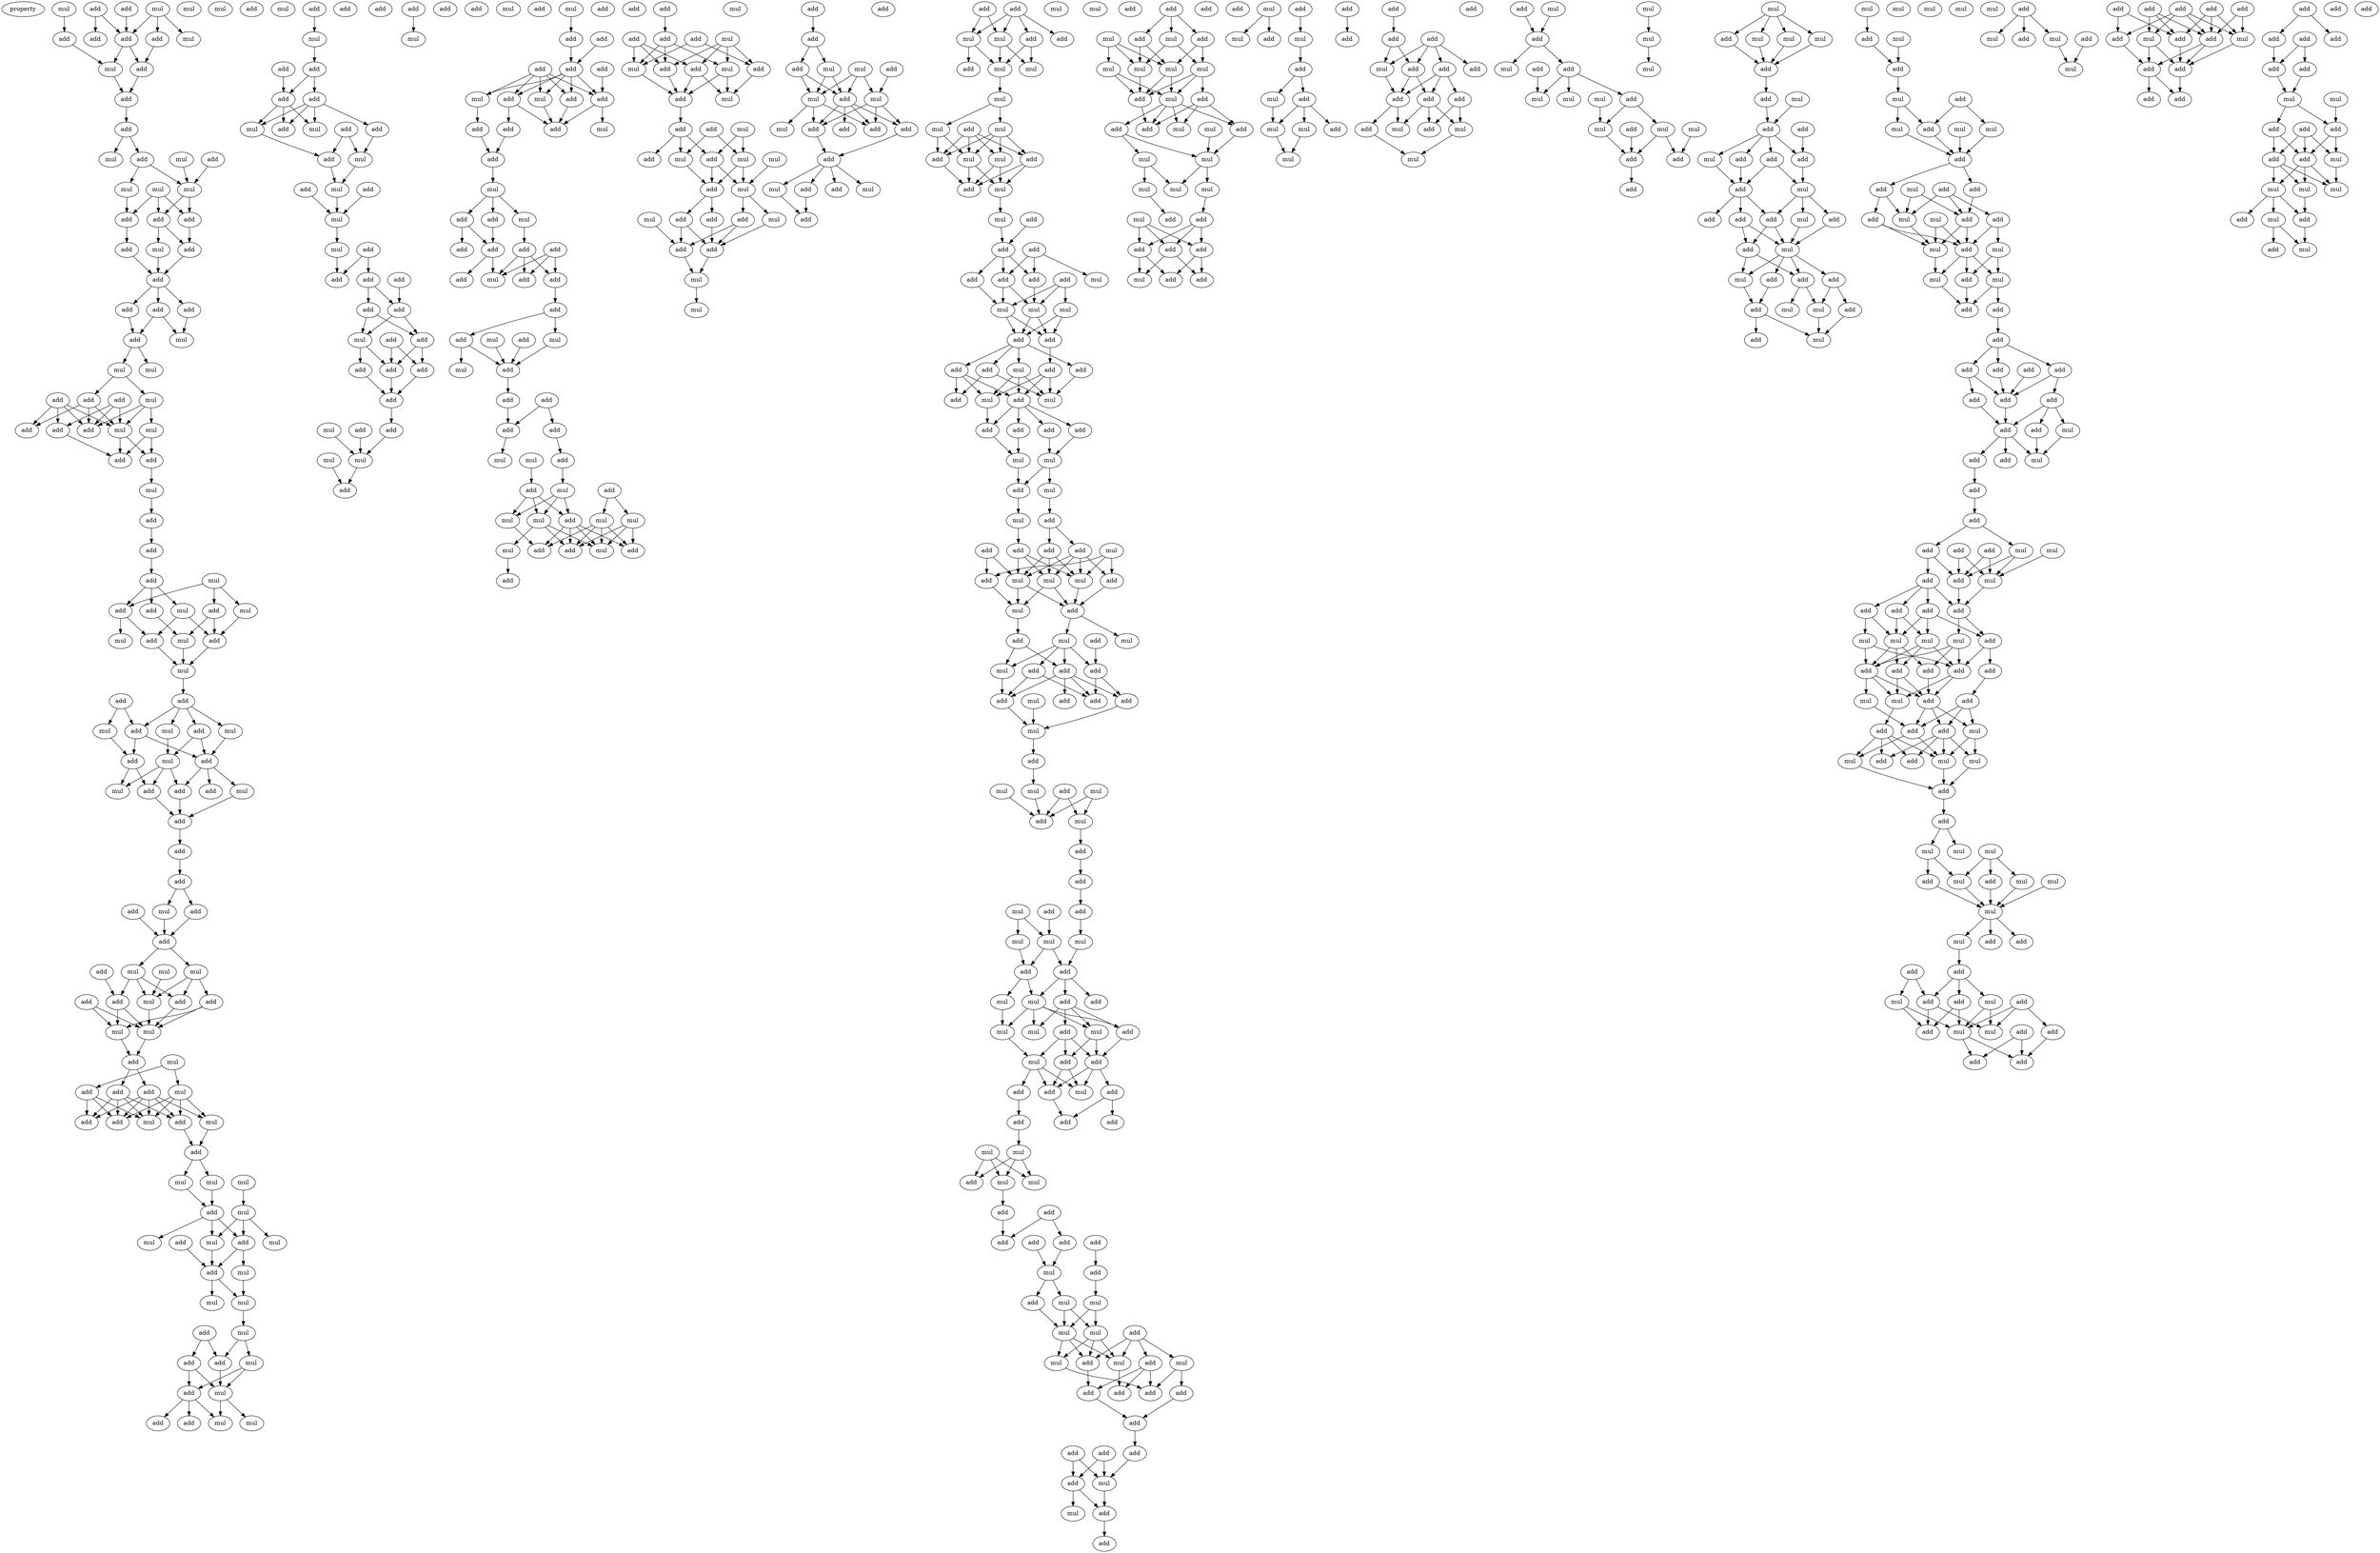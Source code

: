 digraph {
    node [fontcolor=black]
    property [mul=2,lf=1.8]
    0 [ label = mul ];
    1 [ label = add ];
    2 [ label = mul ];
    3 [ label = add ];
    4 [ label = add ];
    5 [ label = add ];
    6 [ label = mul ];
    7 [ label = add ];
    8 [ label = add ];
    9 [ label = mul ];
    10 [ label = add ];
    11 [ label = add ];
    12 [ label = add ];
    13 [ label = mul ];
    14 [ label = add ];
    15 [ label = mul ];
    16 [ label = add ];
    17 [ label = mul ];
    18 [ label = mul ];
    19 [ label = mul ];
    20 [ label = add ];
    21 [ label = add ];
    22 [ label = add ];
    23 [ label = add ];
    24 [ label = mul ];
    25 [ label = add ];
    26 [ label = add ];
    27 [ label = add ];
    28 [ label = add ];
    29 [ label = add ];
    30 [ label = mul ];
    31 [ label = add ];
    32 [ label = mul ];
    33 [ label = mul ];
    34 [ label = add ];
    35 [ label = add ];
    36 [ label = add ];
    37 [ label = mul ];
    38 [ label = mul ];
    39 [ label = add ];
    40 [ label = add ];
    41 [ label = add ];
    42 [ label = mul ];
    43 [ label = add ];
    44 [ label = add ];
    45 [ label = mul ];
    46 [ label = add ];
    47 [ label = mul ];
    48 [ label = add ];
    49 [ label = mul ];
    50 [ label = add ];
    51 [ label = add ];
    52 [ label = mul ];
    53 [ label = add ];
    54 [ label = mul ];
    55 [ label = add ];
    56 [ label = add ];
    57 [ label = mul ];
    58 [ label = mul ];
    59 [ label = add ];
    60 [ label = mul ];
    61 [ label = add ];
    62 [ label = add ];
    63 [ label = mul ];
    64 [ label = add ];
    65 [ label = mul ];
    66 [ label = add ];
    67 [ label = mul ];
    68 [ label = add ];
    69 [ label = add ];
    70 [ label = mul ];
    71 [ label = add ];
    72 [ label = add ];
    73 [ label = add ];
    74 [ label = mul ];
    75 [ label = mul ];
    76 [ label = add ];
    77 [ label = add ];
    78 [ label = mul ];
    79 [ label = add ];
    80 [ label = add ];
    81 [ label = mul ];
    82 [ label = add ];
    83 [ label = add ];
    84 [ label = add ];
    85 [ label = mul ];
    86 [ label = mul ];
    87 [ label = mul ];
    88 [ label = mul ];
    89 [ label = add ];
    90 [ label = mul ];
    91 [ label = add ];
    92 [ label = add ];
    93 [ label = add ];
    94 [ label = add ];
    95 [ label = mul ];
    96 [ label = mul ];
    97 [ label = add ];
    98 [ label = mul ];
    99 [ label = mul ];
    100 [ label = add ];
    101 [ label = add ];
    102 [ label = add ];
    103 [ label = mul ];
    104 [ label = add ];
    105 [ label = add ];
    106 [ label = mul ];
    107 [ label = add ];
    108 [ label = add ];
    109 [ label = mul ];
    110 [ label = mul ];
    111 [ label = mul ];
    112 [ label = add ];
    113 [ label = mul ];
    114 [ label = mul ];
    115 [ label = add ];
    116 [ label = mul ];
    117 [ label = mul ];
    118 [ label = add ];
    119 [ label = mul ];
    120 [ label = add ];
    121 [ label = mul ];
    122 [ label = mul ];
    123 [ label = add ];
    124 [ label = mul ];
    125 [ label = add ];
    126 [ label = mul ];
    127 [ label = add ];
    128 [ label = add ];
    129 [ label = mul ];
    130 [ label = add ];
    131 [ label = add ];
    132 [ label = mul ];
    133 [ label = mul ];
    134 [ label = add ];
    135 [ label = mul ];
    136 [ label = add ];
    137 [ label = add ];
    138 [ label = add ];
    139 [ label = add ];
    140 [ label = add ];
    141 [ label = mul ];
    142 [ label = add ];
    143 [ label = add ];
    144 [ label = add ];
    145 [ label = mul ];
    146 [ label = mul ];
    147 [ label = add ];
    148 [ label = add ];
    149 [ label = mul ];
    150 [ label = add ];
    151 [ label = add ];
    152 [ label = mul ];
    153 [ label = add ];
    154 [ label = add ];
    155 [ label = mul ];
    156 [ label = add ];
    157 [ label = mul ];
    158 [ label = add ];
    159 [ label = add ];
    160 [ label = add ];
    161 [ label = add ];
    162 [ label = add ];
    163 [ label = mul ];
    164 [ label = add ];
    165 [ label = add ];
    166 [ label = add ];
    167 [ label = add ];
    168 [ label = add ];
    169 [ label = add ];
    170 [ label = add ];
    171 [ label = mul ];
    172 [ label = mul ];
    173 [ label = add ];
    174 [ label = add ];
    175 [ label = mul ];
    176 [ label = mul ];
    177 [ label = add ];
    178 [ label = add ];
    179 [ label = mul ];
    180 [ label = add ];
    181 [ label = add ];
    182 [ label = add ];
    183 [ label = add ];
    184 [ label = add ];
    185 [ label = add ];
    186 [ label = mul ];
    187 [ label = mul ];
    188 [ label = add ];
    189 [ label = add ];
    190 [ label = add ];
    191 [ label = mul ];
    192 [ label = add ];
    193 [ label = add ];
    194 [ label = add ];
    195 [ label = add ];
    196 [ label = mul ];
    197 [ label = add ];
    198 [ label = mul ];
    199 [ label = add ];
    200 [ label = add ];
    201 [ label = add ];
    202 [ label = add ];
    203 [ label = add ];
    204 [ label = add ];
    205 [ label = add ];
    206 [ label = mul ];
    207 [ label = add ];
    208 [ label = add ];
    209 [ label = mul ];
    210 [ label = add ];
    211 [ label = add ];
    212 [ label = add ];
    213 [ label = mul ];
    214 [ label = mul ];
    215 [ label = add ];
    216 [ label = add ];
    217 [ label = add ];
    218 [ label = add ];
    219 [ label = add ];
    220 [ label = add ];
    221 [ label = mul ];
    222 [ label = mul ];
    223 [ label = mul ];
    224 [ label = add ];
    225 [ label = add ];
    226 [ label = mul ];
    227 [ label = mul ];
    228 [ label = mul ];
    229 [ label = add ];
    230 [ label = mul ];
    231 [ label = add ];
    232 [ label = mul ];
    233 [ label = add ];
    234 [ label = add ];
    235 [ label = mul ];
    236 [ label = add ];
    237 [ label = add ];
    238 [ label = add ];
    239 [ label = add ];
    240 [ label = mul ];
    241 [ label = add ];
    242 [ label = add ];
    243 [ label = mul ];
    244 [ label = add ];
    245 [ label = add ];
    246 [ label = mul ];
    247 [ label = add ];
    248 [ label = mul ];
    249 [ label = mul ];
    250 [ label = add ];
    251 [ label = add ];
    252 [ label = add ];
    253 [ label = mul ];
    254 [ label = mul ];
    255 [ label = mul ];
    256 [ label = add ];
    257 [ label = add ];
    258 [ label = mul ];
    259 [ label = add ];
    260 [ label = mul ];
    261 [ label = add ];
    262 [ label = add ];
    263 [ label = mul ];
    264 [ label = add ];
    265 [ label = add ];
    266 [ label = mul ];
    267 [ label = mul ];
    268 [ label = mul ];
    269 [ label = add ];
    270 [ label = add ];
    271 [ label = add ];
    272 [ label = add ];
    273 [ label = mul ];
    274 [ label = mul ];
    275 [ label = add ];
    276 [ label = mul ];
    277 [ label = mul ];
    278 [ label = mul ];
    279 [ label = add ];
    280 [ label = add ];
    281 [ label = add ];
    282 [ label = add ];
    283 [ label = add ];
    284 [ label = mul ];
    285 [ label = add ];
    286 [ label = add ];
    287 [ label = add ];
    288 [ label = mul ];
    289 [ label = add ];
    290 [ label = add ];
    291 [ label = add ];
    292 [ label = mul ];
    293 [ label = mul ];
    294 [ label = add ];
    295 [ label = add ];
    296 [ label = mul ];
    297 [ label = mul ];
    298 [ label = add ];
    299 [ label = mul ];
    300 [ label = mul ];
    301 [ label = mul ];
    302 [ label = add ];
    303 [ label = mul ];
    304 [ label = add ];
    305 [ label = mul ];
    306 [ label = add ];
    307 [ label = mul ];
    308 [ label = mul ];
    309 [ label = add ];
    310 [ label = mul ];
    311 [ label = add ];
    312 [ label = add ];
    313 [ label = add ];
    314 [ label = mul ];
    315 [ label = add ];
    316 [ label = add ];
    317 [ label = add ];
    318 [ label = add ];
    319 [ label = mul ];
    320 [ label = mul ];
    321 [ label = mul ];
    322 [ label = add ];
    323 [ label = add ];
    324 [ label = add ];
    325 [ label = mul ];
    326 [ label = add ];
    327 [ label = add ];
    328 [ label = add ];
    329 [ label = mul ];
    330 [ label = mul ];
    331 [ label = add ];
    332 [ label = add ];
    333 [ label = add ];
    334 [ label = add ];
    335 [ label = add ];
    336 [ label = add ];
    337 [ label = mul ];
    338 [ label = mul ];
    339 [ label = add ];
    340 [ label = mul ];
    341 [ label = mul ];
    342 [ label = add ];
    343 [ label = add ];
    344 [ label = add ];
    345 [ label = mul ];
    346 [ label = add ];
    347 [ label = add ];
    348 [ label = mul ];
    349 [ label = add ];
    350 [ label = mul ];
    351 [ label = add ];
    352 [ label = mul ];
    353 [ label = mul ];
    354 [ label = add ];
    355 [ label = mul ];
    356 [ label = add ];
    357 [ label = add ];
    358 [ label = mul ];
    359 [ label = mul ];
    360 [ label = add ];
    361 [ label = add ];
    362 [ label = add ];
    363 [ label = add ];
    364 [ label = mul ];
    365 [ label = add ];
    366 [ label = add ];
    367 [ label = add ];
    368 [ label = mul ];
    369 [ label = add ];
    370 [ label = mul ];
    371 [ label = add ];
    372 [ label = mul ];
    373 [ label = mul ];
    374 [ label = mul ];
    375 [ label = mul ];
    376 [ label = add ];
    377 [ label = add ];
    378 [ label = add ];
    379 [ label = add ];
    380 [ label = mul ];
    381 [ label = add ];
    382 [ label = mul ];
    383 [ label = mul ];
    384 [ label = mul ];
    385 [ label = add ];
    386 [ label = add ];
    387 [ label = mul ];
    388 [ label = add ];
    389 [ label = mul ];
    390 [ label = add ];
    391 [ label = mul ];
    392 [ label = add ];
    393 [ label = add ];
    394 [ label = mul ];
    395 [ label = mul ];
    396 [ label = add ];
    397 [ label = add ];
    398 [ label = mul ];
    399 [ label = mul ];
    400 [ label = add ];
    401 [ label = add ];
    402 [ label = add ];
    403 [ label = add ];
    404 [ label = add ];
    405 [ label = add ];
    406 [ label = mul ];
    407 [ label = mul ];
    408 [ label = mul ];
    409 [ label = add ];
    410 [ label = mul ];
    411 [ label = add ];
    412 [ label = add ];
    413 [ label = add ];
    414 [ label = add ];
    415 [ label = add ];
    416 [ label = add ];
    417 [ label = mul ];
    418 [ label = add ];
    419 [ label = mul ];
    420 [ label = add ];
    421 [ label = mul ];
    422 [ label = add ];
    423 [ label = mul ];
    424 [ label = mul ];
    425 [ label = mul ];
    426 [ label = add ];
    427 [ label = mul ];
    428 [ label = add ];
    429 [ label = mul ];
    430 [ label = add ];
    431 [ label = add ];
    432 [ label = add ];
    433 [ label = add ];
    434 [ label = add ];
    435 [ label = add ];
    436 [ label = add ];
    437 [ label = add ];
    438 [ label = add ];
    439 [ label = add ];
    440 [ label = mul ];
    441 [ label = add ];
    442 [ label = mul ];
    443 [ label = add ];
    444 [ label = add ];
    445 [ label = add ];
    446 [ label = add ];
    447 [ label = mul ];
    448 [ label = mul ];
    449 [ label = mul ];
    450 [ label = mul ];
    451 [ label = mul ];
    452 [ label = mul ];
    453 [ label = add ];
    454 [ label = add ];
    455 [ label = mul ];
    456 [ label = mul ];
    457 [ label = add ];
    458 [ label = add ];
    459 [ label = add ];
    460 [ label = mul ];
    461 [ label = mul ];
    462 [ label = mul ];
    463 [ label = mul ];
    464 [ label = add ];
    465 [ label = mul ];
    466 [ label = mul ];
    467 [ label = mul ];
    468 [ label = add ];
    469 [ label = add ];
    470 [ label = add ];
    471 [ label = add ];
    472 [ label = add ];
    473 [ label = add ];
    474 [ label = mul ];
    475 [ label = add ];
    476 [ label = add ];
    477 [ label = mul ];
    478 [ label = mul ];
    479 [ label = add ];
    480 [ label = add ];
    481 [ label = mul ];
    482 [ label = add ];
    483 [ label = mul ];
    484 [ label = add ];
    485 [ label = add ];
    486 [ label = mul ];
    487 [ label = mul ];
    488 [ label = add ];
    489 [ label = mul ];
    490 [ label = add ];
    491 [ label = add ];
    492 [ label = add ];
    493 [ label = add ];
    494 [ label = add ];
    495 [ label = mul ];
    496 [ label = add ];
    497 [ label = add ];
    498 [ label = add ];
    499 [ label = add ];
    500 [ label = add ];
    501 [ label = add ];
    502 [ label = mul ];
    503 [ label = add ];
    504 [ label = mul ];
    505 [ label = mul ];
    506 [ label = add ];
    507 [ label = add ];
    508 [ label = mul ];
    509 [ label = add ];
    510 [ label = mul ];
    511 [ label = add ];
    512 [ label = add ];
    513 [ label = mul ];
    514 [ label = mul ];
    515 [ label = mul ];
    516 [ label = add ];
    517 [ label = mul ];
    518 [ label = add ];
    519 [ label = mul ];
    520 [ label = mul ];
    521 [ label = add ];
    522 [ label = add ];
    523 [ label = add ];
    524 [ label = mul ];
    525 [ label = mul ];
    526 [ label = add ];
    527 [ label = mul ];
    528 [ label = mul ];
    529 [ label = mul ];
    530 [ label = mul ];
    531 [ label = add ];
    532 [ label = mul ];
    533 [ label = add ];
    534 [ label = mul ];
    535 [ label = add ];
    536 [ label = add ];
    537 [ label = add ];
    538 [ label = add ];
    539 [ label = add ];
    540 [ label = mul ];
    541 [ label = mul ];
    542 [ label = add ];
    543 [ label = add ];
    544 [ label = add ];
    545 [ label = mul ];
    546 [ label = add ];
    547 [ label = add ];
    548 [ label = mul ];
    549 [ label = add ];
    550 [ label = add ];
    551 [ label = mul ];
    552 [ label = add ];
    553 [ label = add ];
    554 [ label = mul ];
    555 [ label = add ];
    556 [ label = add ];
    557 [ label = mul ];
    558 [ label = mul ];
    559 [ label = add ];
    560 [ label = mul ];
    561 [ label = mul ];
    562 [ label = mul ];
    563 [ label = add ];
    564 [ label = add ];
    565 [ label = mul ];
    566 [ label = add ];
    567 [ label = add ];
    568 [ label = mul ];
    569 [ label = mul ];
    570 [ label = mul ];
    571 [ label = add ];
    572 [ label = add ];
    573 [ label = add ];
    574 [ label = add ];
    575 [ label = mul ];
    576 [ label = add ];
    577 [ label = add ];
    578 [ label = mul ];
    579 [ label = add ];
    580 [ label = mul ];
    581 [ label = mul ];
    582 [ label = add ];
    583 [ label = mul ];
    584 [ label = mul ];
    585 [ label = add ];
    586 [ label = mul ];
    587 [ label = add ];
    588 [ label = mul ];
    589 [ label = add ];
    590 [ label = add ];
    591 [ label = add ];
    592 [ label = mul ];
    593 [ label = add ];
    594 [ label = add ];
    595 [ label = add ];
    596 [ label = add ];
    597 [ label = add ];
    598 [ label = add ];
    599 [ label = add ];
    600 [ label = mul ];
    601 [ label = add ];
    602 [ label = mul ];
    603 [ label = add ];
    604 [ label = add ];
    605 [ label = add ];
    606 [ label = add ];
    607 [ label = mul ];
    608 [ label = add ];
    609 [ label = mul ];
    610 [ label = add ];
    611 [ label = add ];
    612 [ label = mul ];
    613 [ label = add ];
    614 [ label = add ];
    615 [ label = add ];
    616 [ label = add ];
    617 [ label = add ];
    618 [ label = add ];
    619 [ label = mul ];
    620 [ label = mul ];
    621 [ label = mul ];
    622 [ label = mul ];
    623 [ label = add ];
    624 [ label = add ];
    625 [ label = add ];
    626 [ label = add ];
    627 [ label = add ];
    628 [ label = add ];
    629 [ label = mul ];
    630 [ label = add ];
    631 [ label = add ];
    632 [ label = mul ];
    633 [ label = mul ];
    634 [ label = add ];
    635 [ label = add ];
    636 [ label = add ];
    637 [ label = add ];
    638 [ label = mul ];
    639 [ label = mul ];
    640 [ label = add ];
    641 [ label = mul ];
    642 [ label = add ];
    643 [ label = add ];
    644 [ label = mul ];
    645 [ label = mul ];
    646 [ label = mul ];
    647 [ label = mul ];
    648 [ label = mul ];
    649 [ label = add ];
    650 [ label = mul ];
    651 [ label = add ];
    652 [ label = mul ];
    653 [ label = mul ];
    654 [ label = mul ];
    655 [ label = add ];
    656 [ label = add ];
    657 [ label = add ];
    658 [ label = add ];
    659 [ label = mul ];
    660 [ label = add ];
    661 [ label = add ];
    662 [ label = mul ];
    663 [ label = add ];
    664 [ label = mul ];
    665 [ label = add ];
    666 [ label = add ];
    667 [ label = mul ];
    668 [ label = add ];
    669 [ label = add ];
    670 [ label = add ];
    671 [ label = add ];
    672 [ label = mul ];
    673 [ label = add ];
    674 [ label = mul ];
    675 [ label = add ];
    676 [ label = mul ];
    677 [ label = add ];
    678 [ label = add ];
    679 [ label = add ];
    680 [ label = add ];
    681 [ label = add ];
    682 [ label = add ];
    683 [ label = mul ];
    684 [ label = add ];
    685 [ label = mul ];
    686 [ label = add ];
    687 [ label = add ];
    688 [ label = add ];
    689 [ label = add ];
    690 [ label = add ];
    691 [ label = add ];
    692 [ label = add ];
    693 [ label = add ];
    694 [ label = add ];
    695 [ label = add ];
    696 [ label = add ];
    697 [ label = add ];
    698 [ label = add ];
    699 [ label = mul ];
    700 [ label = mul ];
    701 [ label = add ];
    702 [ label = add ];
    703 [ label = add ];
    704 [ label = add ];
    705 [ label = mul ];
    706 [ label = add ];
    707 [ label = mul ];
    708 [ label = mul ];
    709 [ label = mul ];
    710 [ label = add ];
    711 [ label = mul ];
    712 [ label = add ];
    713 [ label = add ];
    714 [ label = mul ];
    0 -> 4 [ name = 0 ];
    0 -> 6 [ name = 1 ];
    0 -> 7 [ name = 2 ];
    1 -> 4 [ name = 3 ];
    1 -> 5 [ name = 4 ];
    2 -> 8 [ name = 5 ];
    3 -> 4 [ name = 6 ];
    4 -> 9 [ name = 7 ];
    4 -> 10 [ name = 8 ];
    7 -> 10 [ name = 9 ];
    8 -> 9 [ name = 10 ];
    9 -> 11 [ name = 11 ];
    10 -> 11 [ name = 12 ];
    11 -> 12 [ name = 13 ];
    12 -> 15 [ name = 14 ];
    12 -> 16 [ name = 15 ];
    13 -> 18 [ name = 16 ];
    14 -> 18 [ name = 17 ];
    16 -> 18 [ name = 18 ];
    16 -> 19 [ name = 19 ];
    17 -> 20 [ name = 20 ];
    17 -> 21 [ name = 21 ];
    17 -> 22 [ name = 22 ];
    18 -> 20 [ name = 23 ];
    18 -> 21 [ name = 24 ];
    19 -> 22 [ name = 25 ];
    20 -> 24 [ name = 26 ];
    20 -> 25 [ name = 27 ];
    21 -> 25 [ name = 28 ];
    22 -> 23 [ name = 29 ];
    23 -> 26 [ name = 30 ];
    24 -> 26 [ name = 31 ];
    25 -> 26 [ name = 32 ];
    26 -> 27 [ name = 33 ];
    26 -> 28 [ name = 34 ];
    26 -> 29 [ name = 35 ];
    27 -> 31 [ name = 36 ];
    28 -> 30 [ name = 37 ];
    28 -> 31 [ name = 38 ];
    29 -> 30 [ name = 39 ];
    31 -> 32 [ name = 40 ];
    31 -> 33 [ name = 41 ];
    32 -> 34 [ name = 42 ];
    32 -> 37 [ name = 43 ];
    34 -> 38 [ name = 44 ];
    34 -> 39 [ name = 45 ];
    34 -> 41 [ name = 46 ];
    35 -> 38 [ name = 47 ];
    35 -> 40 [ name = 48 ];
    35 -> 41 [ name = 49 ];
    36 -> 38 [ name = 50 ];
    36 -> 39 [ name = 51 ];
    36 -> 40 [ name = 52 ];
    36 -> 41 [ name = 53 ];
    37 -> 38 [ name = 54 ];
    37 -> 41 [ name = 55 ];
    37 -> 42 [ name = 56 ];
    38 -> 43 [ name = 57 ];
    38 -> 44 [ name = 58 ];
    40 -> 44 [ name = 59 ];
    42 -> 43 [ name = 60 ];
    42 -> 44 [ name = 61 ];
    43 -> 45 [ name = 62 ];
    45 -> 46 [ name = 63 ];
    46 -> 48 [ name = 64 ];
    48 -> 50 [ name = 65 ];
    49 -> 51 [ name = 66 ];
    49 -> 54 [ name = 67 ];
    49 -> 55 [ name = 68 ];
    50 -> 51 [ name = 69 ];
    50 -> 52 [ name = 70 ];
    50 -> 53 [ name = 71 ];
    51 -> 56 [ name = 72 ];
    51 -> 57 [ name = 73 ];
    52 -> 56 [ name = 74 ];
    52 -> 59 [ name = 75 ];
    53 -> 58 [ name = 76 ];
    54 -> 59 [ name = 77 ];
    55 -> 58 [ name = 78 ];
    55 -> 59 [ name = 79 ];
    56 -> 60 [ name = 80 ];
    58 -> 60 [ name = 81 ];
    59 -> 60 [ name = 82 ];
    60 -> 62 [ name = 83 ];
    61 -> 63 [ name = 84 ];
    61 -> 66 [ name = 85 ];
    62 -> 64 [ name = 86 ];
    62 -> 65 [ name = 87 ];
    62 -> 66 [ name = 88 ];
    62 -> 67 [ name = 89 ];
    63 -> 68 [ name = 90 ];
    64 -> 69 [ name = 91 ];
    64 -> 70 [ name = 92 ];
    65 -> 69 [ name = 93 ];
    66 -> 68 [ name = 94 ];
    66 -> 69 [ name = 95 ];
    67 -> 70 [ name = 96 ];
    68 -> 73 [ name = 97 ];
    68 -> 74 [ name = 98 ];
    69 -> 71 [ name = 99 ];
    69 -> 72 [ name = 100 ];
    69 -> 75 [ name = 101 ];
    70 -> 72 [ name = 102 ];
    70 -> 73 [ name = 103 ];
    70 -> 74 [ name = 104 ];
    72 -> 76 [ name = 105 ];
    73 -> 76 [ name = 106 ];
    75 -> 76 [ name = 107 ];
    76 -> 77 [ name = 108 ];
    77 -> 79 [ name = 109 ];
    79 -> 81 [ name = 110 ];
    79 -> 83 [ name = 111 ];
    80 -> 84 [ name = 112 ];
    81 -> 84 [ name = 113 ];
    83 -> 84 [ name = 114 ];
    84 -> 86 [ name = 115 ];
    84 -> 87 [ name = 116 ];
    85 -> 90 [ name = 117 ];
    86 -> 90 [ name = 118 ];
    86 -> 91 [ name = 119 ];
    86 -> 93 [ name = 120 ];
    87 -> 90 [ name = 121 ];
    87 -> 93 [ name = 122 ];
    87 -> 94 [ name = 123 ];
    89 -> 91 [ name = 124 ];
    90 -> 96 [ name = 125 ];
    91 -> 95 [ name = 126 ];
    91 -> 96 [ name = 127 ];
    92 -> 95 [ name = 128 ];
    92 -> 96 [ name = 129 ];
    93 -> 96 [ name = 130 ];
    94 -> 95 [ name = 131 ];
    94 -> 96 [ name = 132 ];
    95 -> 97 [ name = 133 ];
    96 -> 97 [ name = 134 ];
    97 -> 100 [ name = 135 ];
    97 -> 102 [ name = 136 ];
    98 -> 99 [ name = 137 ];
    98 -> 101 [ name = 138 ];
    99 -> 103 [ name = 139 ];
    99 -> 105 [ name = 140 ];
    99 -> 106 [ name = 141 ];
    99 -> 107 [ name = 142 ];
    100 -> 104 [ name = 143 ];
    100 -> 105 [ name = 144 ];
    100 -> 106 [ name = 145 ];
    100 -> 107 [ name = 146 ];
    101 -> 104 [ name = 147 ];
    101 -> 106 [ name = 148 ];
    101 -> 107 [ name = 149 ];
    102 -> 103 [ name = 150 ];
    102 -> 104 [ name = 151 ];
    102 -> 105 [ name = 152 ];
    102 -> 106 [ name = 153 ];
    102 -> 107 [ name = 154 ];
    103 -> 108 [ name = 155 ];
    105 -> 108 [ name = 156 ];
    108 -> 109 [ name = 157 ];
    108 -> 110 [ name = 158 ];
    109 -> 112 [ name = 159 ];
    110 -> 112 [ name = 160 ];
    111 -> 113 [ name = 161 ];
    112 -> 114 [ name = 162 ];
    112 -> 115 [ name = 163 ];
    112 -> 116 [ name = 164 ];
    113 -> 115 [ name = 165 ];
    113 -> 116 [ name = 166 ];
    113 -> 117 [ name = 167 ];
    115 -> 119 [ name = 168 ];
    115 -> 120 [ name = 169 ];
    116 -> 120 [ name = 170 ];
    118 -> 120 [ name = 171 ];
    119 -> 121 [ name = 172 ];
    120 -> 121 [ name = 173 ];
    120 -> 122 [ name = 174 ];
    121 -> 124 [ name = 175 ];
    123 -> 125 [ name = 176 ];
    123 -> 127 [ name = 177 ];
    124 -> 126 [ name = 178 ];
    124 -> 127 [ name = 179 ];
    125 -> 128 [ name = 180 ];
    125 -> 129 [ name = 181 ];
    126 -> 128 [ name = 182 ];
    126 -> 129 [ name = 183 ];
    127 -> 129 [ name = 184 ];
    128 -> 130 [ name = 185 ];
    128 -> 131 [ name = 186 ];
    128 -> 132 [ name = 187 ];
    129 -> 132 [ name = 188 ];
    129 -> 133 [ name = 189 ];
    134 -> 135 [ name = 190 ];
    135 -> 138 [ name = 191 ];
    136 -> 139 [ name = 192 ];
    138 -> 139 [ name = 193 ];
    138 -> 140 [ name = 194 ];
    139 -> 141 [ name = 195 ];
    139 -> 142 [ name = 196 ];
    139 -> 145 [ name = 197 ];
    140 -> 141 [ name = 198 ];
    140 -> 142 [ name = 199 ];
    140 -> 144 [ name = 200 ];
    140 -> 145 [ name = 201 ];
    143 -> 146 [ name = 202 ];
    143 -> 147 [ name = 203 ];
    144 -> 146 [ name = 204 ];
    145 -> 147 [ name = 205 ];
    146 -> 149 [ name = 206 ];
    147 -> 149 [ name = 207 ];
    148 -> 152 [ name = 208 ];
    149 -> 152 [ name = 209 ];
    150 -> 152 [ name = 210 ];
    152 -> 155 [ name = 211 ];
    153 -> 157 [ name = 212 ];
    154 -> 156 [ name = 213 ];
    154 -> 159 [ name = 214 ];
    155 -> 159 [ name = 215 ];
    156 -> 160 [ name = 216 ];
    156 -> 161 [ name = 217 ];
    158 -> 161 [ name = 218 ];
    160 -> 163 [ name = 219 ];
    160 -> 164 [ name = 220 ];
    161 -> 163 [ name = 221 ];
    161 -> 164 [ name = 222 ];
    162 -> 166 [ name = 223 ];
    162 -> 168 [ name = 224 ];
    163 -> 167 [ name = 225 ];
    163 -> 168 [ name = 226 ];
    164 -> 166 [ name = 227 ];
    164 -> 168 [ name = 228 ];
    166 -> 170 [ name = 229 ];
    167 -> 170 [ name = 230 ];
    168 -> 170 [ name = 231 ];
    170 -> 174 [ name = 232 ];
    171 -> 176 [ name = 233 ];
    173 -> 176 [ name = 234 ];
    174 -> 176 [ name = 235 ];
    175 -> 177 [ name = 236 ];
    176 -> 177 [ name = 237 ];
    179 -> 180 [ name = 238 ];
    180 -> 184 [ name = 239 ];
    181 -> 184 [ name = 240 ];
    183 -> 186 [ name = 241 ];
    183 -> 187 [ name = 242 ];
    183 -> 188 [ name = 243 ];
    183 -> 189 [ name = 244 ];
    183 -> 190 [ name = 245 ];
    184 -> 186 [ name = 246 ];
    184 -> 187 [ name = 247 ];
    184 -> 188 [ name = 248 ];
    184 -> 189 [ name = 249 ];
    184 -> 190 [ name = 250 ];
    185 -> 189 [ name = 251 ];
    186 -> 192 [ name = 252 ];
    187 -> 194 [ name = 253 ];
    188 -> 192 [ name = 254 ];
    189 -> 191 [ name = 255 ];
    189 -> 192 [ name = 256 ];
    190 -> 192 [ name = 257 ];
    190 -> 193 [ name = 258 ];
    193 -> 195 [ name = 259 ];
    194 -> 195 [ name = 260 ];
    195 -> 196 [ name = 261 ];
    196 -> 197 [ name = 262 ];
    196 -> 198 [ name = 263 ];
    196 -> 199 [ name = 264 ];
    197 -> 201 [ name = 265 ];
    197 -> 202 [ name = 266 ];
    198 -> 203 [ name = 267 ];
    199 -> 202 [ name = 268 ];
    200 -> 204 [ name = 269 ];
    200 -> 206 [ name = 270 ];
    200 -> 207 [ name = 271 ];
    202 -> 205 [ name = 272 ];
    202 -> 206 [ name = 273 ];
    203 -> 204 [ name = 274 ];
    203 -> 206 [ name = 275 ];
    203 -> 207 [ name = 276 ];
    207 -> 208 [ name = 277 ];
    208 -> 212 [ name = 278 ];
    208 -> 213 [ name = 279 ];
    209 -> 215 [ name = 280 ];
    210 -> 215 [ name = 281 ];
    212 -> 214 [ name = 282 ];
    212 -> 215 [ name = 283 ];
    213 -> 215 [ name = 284 ];
    215 -> 216 [ name = 285 ];
    216 -> 218 [ name = 286 ];
    217 -> 218 [ name = 287 ];
    217 -> 219 [ name = 288 ];
    218 -> 221 [ name = 289 ];
    219 -> 220 [ name = 290 ];
    220 -> 223 [ name = 291 ];
    222 -> 225 [ name = 292 ];
    223 -> 227 [ name = 293 ];
    223 -> 228 [ name = 294 ];
    223 -> 229 [ name = 295 ];
    224 -> 226 [ name = 296 ];
    224 -> 230 [ name = 297 ];
    225 -> 227 [ name = 298 ];
    225 -> 228 [ name = 299 ];
    225 -> 229 [ name = 300 ];
    226 -> 231 [ name = 301 ];
    226 -> 232 [ name = 302 ];
    226 -> 233 [ name = 303 ];
    226 -> 234 [ name = 304 ];
    227 -> 231 [ name = 305 ];
    228 -> 232 [ name = 306 ];
    228 -> 234 [ name = 307 ];
    228 -> 235 [ name = 308 ];
    229 -> 231 [ name = 309 ];
    229 -> 232 [ name = 310 ];
    229 -> 233 [ name = 311 ];
    229 -> 234 [ name = 312 ];
    230 -> 232 [ name = 313 ];
    230 -> 233 [ name = 314 ];
    230 -> 234 [ name = 315 ];
    235 -> 236 [ name = 316 ];
    237 -> 239 [ name = 317 ];
    238 -> 244 [ name = 318 ];
    238 -> 245 [ name = 319 ];
    238 -> 246 [ name = 320 ];
    239 -> 243 [ name = 321 ];
    239 -> 244 [ name = 322 ];
    239 -> 246 [ name = 323 ];
    240 -> 242 [ name = 324 ];
    240 -> 243 [ name = 325 ];
    240 -> 244 [ name = 326 ];
    240 -> 245 [ name = 327 ];
    241 -> 242 [ name = 328 ];
    241 -> 246 [ name = 329 ];
    242 -> 248 [ name = 330 ];
    243 -> 247 [ name = 331 ];
    243 -> 248 [ name = 332 ];
    244 -> 247 [ name = 333 ];
    245 -> 247 [ name = 334 ];
    245 -> 248 [ name = 335 ];
    246 -> 247 [ name = 336 ];
    247 -> 251 [ name = 337 ];
    249 -> 254 [ name = 338 ];
    249 -> 256 [ name = 339 ];
    250 -> 254 [ name = 340 ];
    250 -> 255 [ name = 341 ];
    251 -> 252 [ name = 342 ];
    251 -> 255 [ name = 343 ];
    251 -> 256 [ name = 344 ];
    253 -> 258 [ name = 345 ];
    254 -> 257 [ name = 346 ];
    254 -> 258 [ name = 347 ];
    255 -> 257 [ name = 348 ];
    256 -> 257 [ name = 349 ];
    256 -> 258 [ name = 350 ];
    257 -> 259 [ name = 351 ];
    257 -> 261 [ name = 352 ];
    258 -> 260 [ name = 353 ];
    258 -> 262 [ name = 354 ];
    259 -> 265 [ name = 355 ];
    260 -> 265 [ name = 356 ];
    261 -> 264 [ name = 357 ];
    261 -> 265 [ name = 358 ];
    262 -> 264 [ name = 359 ];
    262 -> 265 [ name = 360 ];
    263 -> 264 [ name = 361 ];
    264 -> 266 [ name = 362 ];
    265 -> 266 [ name = 363 ];
    266 -> 267 [ name = 364 ];
    269 -> 270 [ name = 365 ];
    270 -> 271 [ name = 366 ];
    270 -> 274 [ name = 367 ];
    271 -> 275 [ name = 368 ];
    271 -> 276 [ name = 369 ];
    272 -> 277 [ name = 370 ];
    273 -> 275 [ name = 371 ];
    273 -> 276 [ name = 372 ];
    273 -> 277 [ name = 373 ];
    274 -> 275 [ name = 374 ];
    274 -> 276 [ name = 375 ];
    275 -> 279 [ name = 376 ];
    275 -> 280 [ name = 377 ];
    275 -> 281 [ name = 378 ];
    275 -> 282 [ name = 379 ];
    276 -> 278 [ name = 380 ];
    276 -> 280 [ name = 381 ];
    276 -> 281 [ name = 382 ];
    277 -> 280 [ name = 383 ];
    277 -> 281 [ name = 384 ];
    277 -> 282 [ name = 385 ];
    281 -> 283 [ name = 386 ];
    282 -> 283 [ name = 387 ];
    283 -> 284 [ name = 388 ];
    283 -> 286 [ name = 389 ];
    283 -> 287 [ name = 390 ];
    283 -> 288 [ name = 391 ];
    284 -> 289 [ name = 392 ];
    286 -> 289 [ name = 393 ];
    290 -> 292 [ name = 394 ];
    290 -> 293 [ name = 395 ];
    291 -> 292 [ name = 396 ];
    291 -> 293 [ name = 397 ];
    291 -> 294 [ name = 398 ];
    291 -> 295 [ name = 399 ];
    292 -> 296 [ name = 400 ];
    292 -> 297 [ name = 401 ];
    293 -> 297 [ name = 402 ];
    293 -> 298 [ name = 403 ];
    294 -> 296 [ name = 404 ];
    294 -> 297 [ name = 405 ];
    297 -> 299 [ name = 406 ];
    299 -> 300 [ name = 407 ];
    299 -> 301 [ name = 408 ];
    300 -> 303 [ name = 409 ];
    300 -> 304 [ name = 410 ];
    300 -> 305 [ name = 411 ];
    300 -> 306 [ name = 412 ];
    301 -> 305 [ name = 413 ];
    301 -> 306 [ name = 414 ];
    302 -> 303 [ name = 415 ];
    302 -> 304 [ name = 416 ];
    302 -> 305 [ name = 417 ];
    302 -> 306 [ name = 418 ];
    303 -> 308 [ name = 419 ];
    303 -> 309 [ name = 420 ];
    304 -> 308 [ name = 421 ];
    304 -> 309 [ name = 422 ];
    305 -> 308 [ name = 423 ];
    305 -> 309 [ name = 424 ];
    306 -> 309 [ name = 425 ];
    308 -> 310 [ name = 426 ];
    310 -> 312 [ name = 427 ];
    311 -> 312 [ name = 428 ];
    312 -> 316 [ name = 429 ];
    312 -> 317 [ name = 430 ];
    312 -> 318 [ name = 431 ];
    313 -> 314 [ name = 432 ];
    313 -> 316 [ name = 433 ];
    313 -> 317 [ name = 434 ];
    315 -> 319 [ name = 435 ];
    315 -> 320 [ name = 436 ];
    315 -> 321 [ name = 437 ];
    316 -> 319 [ name = 438 ];
    316 -> 321 [ name = 439 ];
    317 -> 319 [ name = 440 ];
    318 -> 321 [ name = 441 ];
    319 -> 322 [ name = 442 ];
    319 -> 323 [ name = 443 ];
    320 -> 322 [ name = 444 ];
    320 -> 323 [ name = 445 ];
    321 -> 322 [ name = 446 ];
    321 -> 323 [ name = 447 ];
    322 -> 328 [ name = 448 ];
    323 -> 324 [ name = 449 ];
    323 -> 325 [ name = 450 ];
    323 -> 326 [ name = 451 ];
    323 -> 327 [ name = 452 ];
    324 -> 329 [ name = 453 ];
    324 -> 331 [ name = 454 ];
    324 -> 332 [ name = 455 ];
    325 -> 329 [ name = 456 ];
    325 -> 330 [ name = 457 ];
    325 -> 332 [ name = 458 ];
    326 -> 330 [ name = 459 ];
    327 -> 330 [ name = 460 ];
    327 -> 331 [ name = 461 ];
    328 -> 329 [ name = 462 ];
    328 -> 330 [ name = 463 ];
    328 -> 332 [ name = 464 ];
    329 -> 336 [ name = 465 ];
    332 -> 333 [ name = 466 ];
    332 -> 334 [ name = 467 ];
    332 -> 335 [ name = 468 ];
    332 -> 336 [ name = 469 ];
    333 -> 337 [ name = 470 ];
    334 -> 338 [ name = 471 ];
    335 -> 337 [ name = 472 ];
    336 -> 338 [ name = 473 ];
    337 -> 339 [ name = 474 ];
    337 -> 340 [ name = 475 ];
    338 -> 339 [ name = 476 ];
    339 -> 341 [ name = 477 ];
    340 -> 342 [ name = 478 ];
    341 -> 343 [ name = 479 ];
    342 -> 346 [ name = 480 ];
    342 -> 347 [ name = 481 ];
    343 -> 348 [ name = 482 ];
    343 -> 350 [ name = 483 ];
    343 -> 352 [ name = 484 ];
    344 -> 348 [ name = 485 ];
    344 -> 349 [ name = 486 ];
    345 -> 349 [ name = 487 ];
    345 -> 350 [ name = 488 ];
    345 -> 351 [ name = 489 ];
    346 -> 348 [ name = 490 ];
    346 -> 350 [ name = 491 ];
    346 -> 352 [ name = 492 ];
    347 -> 348 [ name = 493 ];
    347 -> 350 [ name = 494 ];
    347 -> 351 [ name = 495 ];
    347 -> 352 [ name = 496 ];
    348 -> 353 [ name = 497 ];
    348 -> 354 [ name = 498 ];
    349 -> 353 [ name = 499 ];
    350 -> 354 [ name = 500 ];
    351 -> 354 [ name = 501 ];
    352 -> 353 [ name = 502 ];
    352 -> 354 [ name = 503 ];
    353 -> 356 [ name = 504 ];
    354 -> 355 [ name = 505 ];
    354 -> 358 [ name = 506 ];
    356 -> 359 [ name = 507 ];
    356 -> 361 [ name = 508 ];
    357 -> 362 [ name = 509 ];
    358 -> 359 [ name = 510 ];
    358 -> 360 [ name = 511 ];
    358 -> 361 [ name = 512 ];
    358 -> 362 [ name = 513 ];
    359 -> 366 [ name = 514 ];
    360 -> 363 [ name = 515 ];
    360 -> 366 [ name = 516 ];
    361 -> 363 [ name = 517 ];
    361 -> 365 [ name = 518 ];
    361 -> 366 [ name = 519 ];
    361 -> 367 [ name = 520 ];
    362 -> 363 [ name = 521 ];
    362 -> 365 [ name = 522 ];
    364 -> 368 [ name = 523 ];
    365 -> 368 [ name = 524 ];
    366 -> 368 [ name = 525 ];
    368 -> 369 [ name = 526 ];
    369 -> 373 [ name = 527 ];
    370 -> 376 [ name = 528 ];
    371 -> 375 [ name = 529 ];
    371 -> 376 [ name = 530 ];
    372 -> 375 [ name = 531 ];
    372 -> 376 [ name = 532 ];
    373 -> 376 [ name = 533 ];
    375 -> 377 [ name = 534 ];
    377 -> 378 [ name = 535 ];
    378 -> 379 [ name = 536 ];
    379 -> 383 [ name = 537 ];
    380 -> 382 [ name = 538 ];
    380 -> 384 [ name = 539 ];
    381 -> 382 [ name = 540 ];
    382 -> 385 [ name = 541 ];
    382 -> 386 [ name = 542 ];
    383 -> 386 [ name = 543 ];
    384 -> 385 [ name = 544 ];
    385 -> 387 [ name = 545 ];
    385 -> 389 [ name = 546 ];
    386 -> 387 [ name = 547 ];
    386 -> 388 [ name = 548 ];
    386 -> 390 [ name = 549 ];
    387 -> 391 [ name = 550 ];
    387 -> 393 [ name = 551 ];
    387 -> 394 [ name = 552 ];
    387 -> 395 [ name = 553 ];
    388 -> 391 [ name = 554 ];
    388 -> 392 [ name = 555 ];
    388 -> 393 [ name = 556 ];
    388 -> 394 [ name = 557 ];
    389 -> 395 [ name = 558 ];
    391 -> 396 [ name = 559 ];
    391 -> 397 [ name = 560 ];
    392 -> 396 [ name = 561 ];
    392 -> 397 [ name = 562 ];
    392 -> 398 [ name = 563 ];
    393 -> 396 [ name = 564 ];
    395 -> 398 [ name = 565 ];
    396 -> 399 [ name = 566 ];
    396 -> 400 [ name = 567 ];
    396 -> 401 [ name = 568 ];
    397 -> 399 [ name = 569 ];
    397 -> 400 [ name = 570 ];
    398 -> 399 [ name = 571 ];
    398 -> 400 [ name = 572 ];
    398 -> 402 [ name = 573 ];
    400 -> 404 [ name = 574 ];
    401 -> 404 [ name = 575 ];
    401 -> 405 [ name = 576 ];
    402 -> 403 [ name = 577 ];
    403 -> 407 [ name = 578 ];
    406 -> 408 [ name = 579 ];
    406 -> 409 [ name = 580 ];
    406 -> 410 [ name = 581 ];
    407 -> 408 [ name = 582 ];
    407 -> 409 [ name = 583 ];
    407 -> 410 [ name = 584 ];
    410 -> 411 [ name = 585 ];
    411 -> 415 [ name = 586 ];
    412 -> 415 [ name = 587 ];
    412 -> 416 [ name = 588 ];
    413 -> 417 [ name = 589 ];
    414 -> 418 [ name = 590 ];
    416 -> 417 [ name = 591 ];
    417 -> 419 [ name = 592 ];
    417 -> 420 [ name = 593 ];
    418 -> 421 [ name = 594 ];
    419 -> 423 [ name = 595 ];
    419 -> 424 [ name = 596 ];
    420 -> 423 [ name = 597 ];
    421 -> 423 [ name = 598 ];
    421 -> 424 [ name = 599 ];
    422 -> 425 [ name = 600 ];
    422 -> 426 [ name = 601 ];
    422 -> 427 [ name = 602 ];
    422 -> 428 [ name = 603 ];
    423 -> 427 [ name = 604 ];
    423 -> 428 [ name = 605 ];
    423 -> 429 [ name = 606 ];
    424 -> 427 [ name = 607 ];
    424 -> 428 [ name = 608 ];
    424 -> 429 [ name = 609 ];
    425 -> 430 [ name = 610 ];
    425 -> 433 [ name = 611 ];
    426 -> 430 [ name = 612 ];
    426 -> 431 [ name = 613 ];
    426 -> 432 [ name = 614 ];
    427 -> 432 [ name = 615 ];
    428 -> 431 [ name = 616 ];
    429 -> 430 [ name = 617 ];
    431 -> 434 [ name = 618 ];
    433 -> 434 [ name = 619 ];
    434 -> 438 [ name = 620 ];
    435 -> 439 [ name = 621 ];
    435 -> 440 [ name = 622 ];
    437 -> 439 [ name = 623 ];
    437 -> 440 [ name = 624 ];
    438 -> 440 [ name = 625 ];
    439 -> 441 [ name = 626 ];
    439 -> 442 [ name = 627 ];
    440 -> 441 [ name = 628 ];
    441 -> 443 [ name = 629 ];
    444 -> 445 [ name = 630 ];
    444 -> 446 [ name = 631 ];
    444 -> 448 [ name = 632 ];
    445 -> 451 [ name = 633 ];
    445 -> 452 [ name = 634 ];
    446 -> 450 [ name = 635 ];
    446 -> 451 [ name = 636 ];
    447 -> 449 [ name = 637 ];
    447 -> 451 [ name = 638 ];
    447 -> 452 [ name = 639 ];
    448 -> 450 [ name = 640 ];
    448 -> 452 [ name = 641 ];
    449 -> 453 [ name = 642 ];
    449 -> 455 [ name = 643 ];
    450 -> 453 [ name = 644 ];
    450 -> 454 [ name = 645 ];
    450 -> 455 [ name = 646 ];
    451 -> 453 [ name = 647 ];
    451 -> 455 [ name = 648 ];
    452 -> 453 [ name = 649 ];
    453 -> 458 [ name = 650 ];
    454 -> 458 [ name = 651 ];
    454 -> 459 [ name = 652 ];
    454 -> 460 [ name = 653 ];
    455 -> 457 [ name = 654 ];
    455 -> 458 [ name = 655 ];
    455 -> 459 [ name = 656 ];
    455 -> 460 [ name = 657 ];
    456 -> 462 [ name = 658 ];
    457 -> 461 [ name = 659 ];
    457 -> 462 [ name = 660 ];
    459 -> 462 [ name = 661 ];
    461 -> 463 [ name = 662 ];
    461 -> 466 [ name = 663 ];
    462 -> 463 [ name = 664 ];
    462 -> 465 [ name = 665 ];
    465 -> 469 [ name = 666 ];
    466 -> 468 [ name = 667 ];
    467 -> 470 [ name = 668 ];
    467 -> 472 [ name = 669 ];
    467 -> 473 [ name = 670 ];
    469 -> 470 [ name = 671 ];
    469 -> 472 [ name = 672 ];
    469 -> 473 [ name = 673 ];
    470 -> 474 [ name = 674 ];
    470 -> 476 [ name = 675 ];
    472 -> 475 [ name = 676 ];
    472 -> 476 [ name = 677 ];
    473 -> 474 [ name = 678 ];
    473 -> 475 [ name = 679 ];
    477 -> 478 [ name = 680 ];
    477 -> 479 [ name = 681 ];
    480 -> 481 [ name = 682 ];
    481 -> 482 [ name = 683 ];
    482 -> 483 [ name = 684 ];
    482 -> 484 [ name = 685 ];
    483 -> 486 [ name = 686 ];
    484 -> 486 [ name = 687 ];
    484 -> 487 [ name = 688 ];
    484 -> 488 [ name = 689 ];
    485 -> 490 [ name = 690 ];
    486 -> 489 [ name = 691 ];
    487 -> 489 [ name = 692 ];
    491 -> 493 [ name = 693 ];
    492 -> 494 [ name = 694 ];
    492 -> 495 [ name = 695 ];
    492 -> 496 [ name = 696 ];
    492 -> 497 [ name = 697 ];
    493 -> 495 [ name = 698 ];
    493 -> 496 [ name = 699 ];
    494 -> 498 [ name = 700 ];
    494 -> 499 [ name = 701 ];
    494 -> 500 [ name = 702 ];
    495 -> 498 [ name = 703 ];
    496 -> 498 [ name = 704 ];
    496 -> 500 [ name = 705 ];
    498 -> 502 [ name = 706 ];
    498 -> 503 [ name = 707 ];
    499 -> 501 [ name = 708 ];
    499 -> 504 [ name = 709 ];
    500 -> 501 [ name = 710 ];
    500 -> 502 [ name = 711 ];
    500 -> 504 [ name = 712 ];
    503 -> 505 [ name = 713 ];
    504 -> 505 [ name = 714 ];
    507 -> 509 [ name = 715 ];
    508 -> 509 [ name = 716 ];
    509 -> 510 [ name = 717 ];
    509 -> 512 [ name = 718 ];
    511 -> 513 [ name = 719 ];
    512 -> 513 [ name = 720 ];
    512 -> 514 [ name = 721 ];
    512 -> 516 [ name = 722 ];
    515 -> 517 [ name = 723 ];
    516 -> 517 [ name = 724 ];
    516 -> 519 [ name = 725 ];
    517 -> 522 [ name = 726 ];
    518 -> 522 [ name = 727 ];
    519 -> 521 [ name = 728 ];
    519 -> 522 [ name = 729 ];
    520 -> 521 [ name = 730 ];
    522 -> 523 [ name = 731 ];
    524 -> 528 [ name = 732 ];
    525 -> 526 [ name = 733 ];
    525 -> 527 [ name = 734 ];
    525 -> 529 [ name = 735 ];
    525 -> 530 [ name = 736 ];
    526 -> 531 [ name = 737 ];
    527 -> 531 [ name = 738 ];
    528 -> 532 [ name = 739 ];
    529 -> 531 [ name = 740 ];
    530 -> 531 [ name = 741 ];
    531 -> 533 [ name = 742 ];
    533 -> 535 [ name = 743 ];
    534 -> 535 [ name = 744 ];
    535 -> 537 [ name = 745 ];
    535 -> 538 [ name = 746 ];
    535 -> 539 [ name = 747 ];
    535 -> 540 [ name = 748 ];
    536 -> 538 [ name = 749 ];
    537 -> 541 [ name = 750 ];
    537 -> 542 [ name = 751 ];
    538 -> 541 [ name = 752 ];
    539 -> 542 [ name = 753 ];
    540 -> 542 [ name = 754 ];
    541 -> 544 [ name = 755 ];
    541 -> 545 [ name = 756 ];
    541 -> 546 [ name = 757 ];
    542 -> 543 [ name = 758 ];
    542 -> 544 [ name = 759 ];
    542 -> 547 [ name = 760 ];
    543 -> 548 [ name = 761 ];
    543 -> 549 [ name = 762 ];
    544 -> 548 [ name = 763 ];
    544 -> 549 [ name = 764 ];
    545 -> 548 [ name = 765 ];
    546 -> 548 [ name = 766 ];
    548 -> 550 [ name = 767 ];
    548 -> 551 [ name = 768 ];
    548 -> 552 [ name = 769 ];
    548 -> 553 [ name = 770 ];
    549 -> 551 [ name = 771 ];
    549 -> 553 [ name = 772 ];
    550 -> 555 [ name = 773 ];
    551 -> 555 [ name = 774 ];
    552 -> 556 [ name = 775 ];
    552 -> 557 [ name = 776 ];
    553 -> 554 [ name = 777 ];
    553 -> 557 [ name = 778 ];
    555 -> 558 [ name = 779 ];
    555 -> 559 [ name = 780 ];
    556 -> 558 [ name = 781 ];
    557 -> 558 [ name = 782 ];
    560 -> 563 [ name = 783 ];
    561 -> 564 [ name = 784 ];
    563 -> 564 [ name = 785 ];
    564 -> 565 [ name = 786 ];
    565 -> 567 [ name = 787 ];
    565 -> 570 [ name = 788 ];
    566 -> 567 [ name = 789 ];
    566 -> 569 [ name = 790 ];
    567 -> 571 [ name = 791 ];
    568 -> 571 [ name = 792 ];
    569 -> 571 [ name = 793 ];
    570 -> 571 [ name = 794 ];
    571 -> 572 [ name = 795 ];
    571 -> 574 [ name = 796 ];
    572 -> 576 [ name = 797 ];
    573 -> 576 [ name = 798 ];
    573 -> 577 [ name = 799 ];
    573 -> 578 [ name = 800 ];
    574 -> 578 [ name = 801 ];
    574 -> 579 [ name = 802 ];
    575 -> 576 [ name = 803 ];
    575 -> 578 [ name = 804 ];
    576 -> 582 [ name = 805 ];
    576 -> 583 [ name = 806 ];
    577 -> 581 [ name = 807 ];
    577 -> 582 [ name = 808 ];
    578 -> 583 [ name = 809 ];
    579 -> 582 [ name = 810 ];
    579 -> 583 [ name = 811 ];
    580 -> 582 [ name = 812 ];
    580 -> 583 [ name = 813 ];
    581 -> 584 [ name = 814 ];
    581 -> 585 [ name = 815 ];
    582 -> 584 [ name = 816 ];
    582 -> 585 [ name = 817 ];
    582 -> 586 [ name = 818 ];
    583 -> 586 [ name = 819 ];
    584 -> 587 [ name = 820 ];
    584 -> 589 [ name = 821 ];
    585 -> 587 [ name = 822 ];
    586 -> 587 [ name = 823 ];
    589 -> 590 [ name = 824 ];
    590 -> 591 [ name = 825 ];
    590 -> 593 [ name = 826 ];
    590 -> 594 [ name = 827 ];
    591 -> 596 [ name = 828 ];
    591 -> 598 [ name = 829 ];
    593 -> 598 [ name = 830 ];
    594 -> 597 [ name = 831 ];
    594 -> 598 [ name = 832 ];
    595 -> 598 [ name = 833 ];
    596 -> 601 [ name = 834 ];
    597 -> 599 [ name = 835 ];
    597 -> 600 [ name = 836 ];
    597 -> 601 [ name = 837 ];
    598 -> 601 [ name = 838 ];
    599 -> 602 [ name = 839 ];
    600 -> 602 [ name = 840 ];
    601 -> 602 [ name = 841 ];
    601 -> 603 [ name = 842 ];
    601 -> 604 [ name = 843 ];
    604 -> 605 [ name = 844 ];
    605 -> 606 [ name = 845 ];
    606 -> 607 [ name = 846 ];
    606 -> 610 [ name = 847 ];
    607 -> 612 [ name = 848 ];
    607 -> 613 [ name = 849 ];
    608 -> 612 [ name = 850 ];
    608 -> 613 [ name = 851 ];
    609 -> 612 [ name = 852 ];
    610 -> 613 [ name = 853 ];
    610 -> 614 [ name = 854 ];
    611 -> 612 [ name = 855 ];
    611 -> 613 [ name = 856 ];
    612 -> 616 [ name = 857 ];
    613 -> 616 [ name = 858 ];
    614 -> 615 [ name = 859 ];
    614 -> 616 [ name = 860 ];
    614 -> 617 [ name = 861 ];
    614 -> 618 [ name = 862 ];
    615 -> 619 [ name = 863 ];
    615 -> 620 [ name = 864 ];
    615 -> 623 [ name = 865 ];
    616 -> 622 [ name = 866 ];
    616 -> 623 [ name = 867 ];
    617 -> 619 [ name = 868 ];
    617 -> 620 [ name = 869 ];
    618 -> 619 [ name = 870 ];
    618 -> 621 [ name = 871 ];
    619 -> 625 [ name = 872 ];
    619 -> 626 [ name = 873 ];
    619 -> 627 [ name = 874 ];
    620 -> 624 [ name = 875 ];
    620 -> 626 [ name = 876 ];
    620 -> 627 [ name = 877 ];
    621 -> 624 [ name = 878 ];
    621 -> 626 [ name = 879 ];
    622 -> 624 [ name = 880 ];
    622 -> 625 [ name = 881 ];
    622 -> 626 [ name = 882 ];
    623 -> 624 [ name = 883 ];
    623 -> 628 [ name = 884 ];
    624 -> 631 [ name = 885 ];
    624 -> 632 [ name = 886 ];
    625 -> 631 [ name = 887 ];
    626 -> 629 [ name = 888 ];
    626 -> 631 [ name = 889 ];
    626 -> 632 [ name = 890 ];
    627 -> 631 [ name = 891 ];
    627 -> 632 [ name = 892 ];
    628 -> 630 [ name = 893 ];
    629 -> 636 [ name = 894 ];
    630 -> 633 [ name = 895 ];
    630 -> 635 [ name = 896 ];
    630 -> 636 [ name = 897 ];
    631 -> 633 [ name = 898 ];
    631 -> 635 [ name = 899 ];
    631 -> 636 [ name = 900 ];
    632 -> 634 [ name = 901 ];
    633 -> 638 [ name = 902 ];
    633 -> 641 [ name = 903 ];
    634 -> 637 [ name = 904 ];
    634 -> 639 [ name = 905 ];
    634 -> 640 [ name = 906 ];
    634 -> 641 [ name = 907 ];
    635 -> 637 [ name = 908 ];
    635 -> 638 [ name = 909 ];
    635 -> 640 [ name = 910 ];
    635 -> 641 [ name = 911 ];
    636 -> 639 [ name = 912 ];
    636 -> 641 [ name = 913 ];
    638 -> 642 [ name = 914 ];
    639 -> 642 [ name = 915 ];
    641 -> 642 [ name = 916 ];
    642 -> 643 [ name = 917 ];
    643 -> 646 [ name = 918 ];
    643 -> 647 [ name = 919 ];
    644 -> 648 [ name = 920 ];
    644 -> 649 [ name = 921 ];
    644 -> 652 [ name = 922 ];
    646 -> 648 [ name = 923 ];
    646 -> 651 [ name = 924 ];
    648 -> 653 [ name = 925 ];
    649 -> 653 [ name = 926 ];
    650 -> 653 [ name = 927 ];
    651 -> 653 [ name = 928 ];
    652 -> 653 [ name = 929 ];
    653 -> 654 [ name = 930 ];
    653 -> 655 [ name = 931 ];
    653 -> 656 [ name = 932 ];
    654 -> 657 [ name = 933 ];
    657 -> 661 [ name = 934 ];
    657 -> 662 [ name = 935 ];
    657 -> 663 [ name = 936 ];
    658 -> 659 [ name = 937 ];
    658 -> 663 [ name = 938 ];
    659 -> 664 [ name = 939 ];
    659 -> 668 [ name = 940 ];
    660 -> 664 [ name = 941 ];
    660 -> 665 [ name = 942 ];
    660 -> 667 [ name = 943 ];
    661 -> 664 [ name = 944 ];
    661 -> 668 [ name = 945 ];
    662 -> 664 [ name = 946 ];
    662 -> 667 [ name = 947 ];
    663 -> 667 [ name = 948 ];
    663 -> 668 [ name = 949 ];
    664 -> 669 [ name = 950 ];
    664 -> 670 [ name = 951 ];
    665 -> 670 [ name = 952 ];
    666 -> 669 [ name = 953 ];
    666 -> 670 [ name = 954 ];
    671 -> 672 [ name = 955 ];
    671 -> 673 [ name = 956 ];
    671 -> 674 [ name = 957 ];
    674 -> 676 [ name = 958 ];
    675 -> 676 [ name = 959 ];
    677 -> 682 [ name = 960 ];
    677 -> 683 [ name = 961 ];
    677 -> 684 [ name = 962 ];
    677 -> 685 [ name = 963 ];
    678 -> 682 [ name = 964 ];
    678 -> 686 [ name = 965 ];
    679 -> 684 [ name = 966 ];
    679 -> 685 [ name = 967 ];
    679 -> 686 [ name = 968 ];
    680 -> 684 [ name = 969 ];
    680 -> 685 [ name = 970 ];
    681 -> 683 [ name = 971 ];
    681 -> 684 [ name = 972 ];
    681 -> 686 [ name = 973 ];
    682 -> 688 [ name = 974 ];
    683 -> 687 [ name = 975 ];
    683 -> 688 [ name = 976 ];
    684 -> 687 [ name = 977 ];
    684 -> 688 [ name = 978 ];
    685 -> 687 [ name = 979 ];
    686 -> 687 [ name = 980 ];
    687 -> 689 [ name = 981 ];
    688 -> 689 [ name = 982 ];
    688 -> 690 [ name = 983 ];
    691 -> 692 [ name = 984 ];
    691 -> 696 [ name = 985 ];
    695 -> 697 [ name = 986 ];
    695 -> 698 [ name = 987 ];
    696 -> 698 [ name = 988 ];
    697 -> 700 [ name = 989 ];
    698 -> 700 [ name = 990 ];
    699 -> 701 [ name = 991 ];
    700 -> 701 [ name = 992 ];
    700 -> 702 [ name = 993 ];
    701 -> 704 [ name = 994 ];
    701 -> 705 [ name = 995 ];
    702 -> 704 [ name = 996 ];
    702 -> 706 [ name = 997 ];
    703 -> 704 [ name = 998 ];
    703 -> 705 [ name = 999 ];
    703 -> 706 [ name = 1000 ];
    704 -> 707 [ name = 1001 ];
    704 -> 708 [ name = 1002 ];
    704 -> 709 [ name = 1003 ];
    705 -> 708 [ name = 1004 ];
    706 -> 707 [ name = 1005 ];
    706 -> 708 [ name = 1006 ];
    706 -> 709 [ name = 1007 ];
    707 -> 710 [ name = 1008 ];
    707 -> 711 [ name = 1009 ];
    707 -> 712 [ name = 1010 ];
    709 -> 712 [ name = 1011 ];
    711 -> 713 [ name = 1012 ];
    711 -> 714 [ name = 1013 ];
    712 -> 714 [ name = 1014 ];
}
